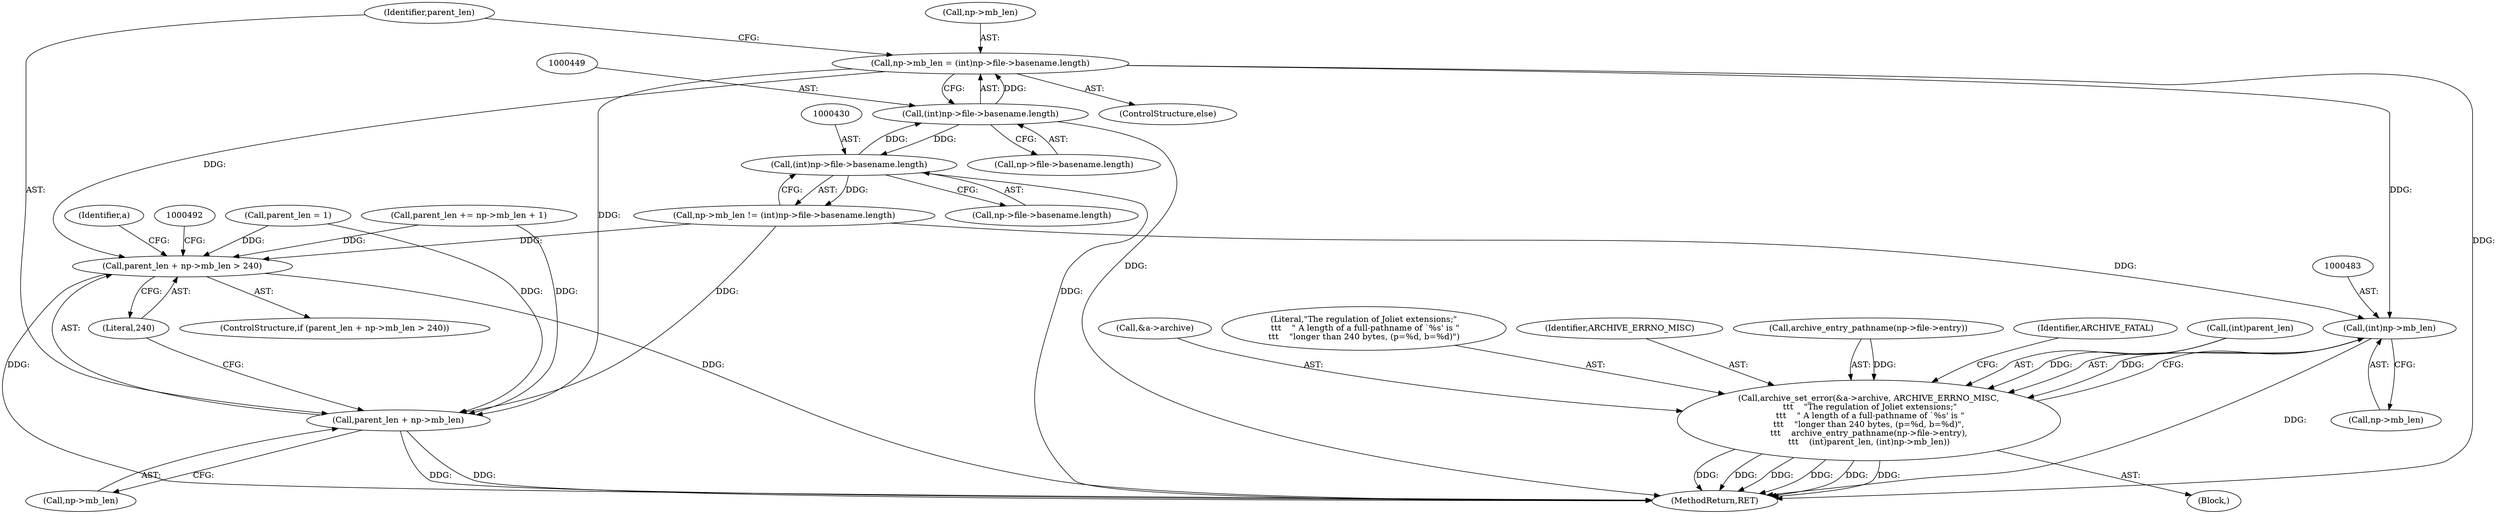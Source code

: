 digraph "1_libarchive_3014e198@pointer" {
"1000444" [label="(Call,np->mb_len = (int)np->file->basename.length)"];
"1000448" [label="(Call,(int)np->file->basename.length)"];
"1000429" [label="(Call,(int)np->file->basename.length)"];
"1000458" [label="(Call,parent_len + np->mb_len > 240)"];
"1000459" [label="(Call,parent_len + np->mb_len)"];
"1000482" [label="(Call,(int)np->mb_len)"];
"1000466" [label="(Call,archive_set_error(&a->archive, ARCHIVE_ERRNO_MISC,\n \t\t\t    \"The regulation of Joliet extensions;\"\n \t\t\t    \" A length of a full-pathname of `%s' is \"\n\t\t\t    \"longer than 240 bytes, (p=%d, b=%d)\",\n\t\t\t    archive_entry_pathname(np->file->entry),\n\t\t\t    (int)parent_len, (int)np->mb_len))"];
"1000448" [label="(Call,(int)np->file->basename.length)"];
"1000542" [label="(MethodReturn,RET)"];
"1000461" [label="(Call,np->mb_len)"];
"1000457" [label="(ControlStructure,if (parent_len + np->mb_len > 240))"];
"1000429" [label="(Call,(int)np->file->basename.length)"];
"1000484" [label="(Call,np->mb_len)"];
"1000444" [label="(Call,np->mb_len = (int)np->file->basename.length)"];
"1000459" [label="(Call,parent_len + np->mb_len)"];
"1000469" [label="(Identifier,a)"];
"1000467" [label="(Call,&a->archive)"];
"1000482" [label="(Call,(int)np->mb_len)"];
"1000472" [label="(Literal,\"The regulation of Joliet extensions;\"\n \t\t\t    \" A length of a full-pathname of `%s' is \"\n\t\t\t    \"longer than 240 bytes, (p=%d, b=%d)\")"];
"1000458" [label="(Call,parent_len + np->mb_len > 240)"];
"1000190" [label="(Call,parent_len += np->mb_len + 1)"];
"1000465" [label="(Block,)"];
"1000443" [label="(ControlStructure,else)"];
"1000173" [label="(Call,parent_len = 1)"];
"1000460" [label="(Identifier,parent_len)"];
"1000471" [label="(Identifier,ARCHIVE_ERRNO_MISC)"];
"1000466" [label="(Call,archive_set_error(&a->archive, ARCHIVE_ERRNO_MISC,\n \t\t\t    \"The regulation of Joliet extensions;\"\n \t\t\t    \" A length of a full-pathname of `%s' is \"\n\t\t\t    \"longer than 240 bytes, (p=%d, b=%d)\",\n\t\t\t    archive_entry_pathname(np->file->entry),\n\t\t\t    (int)parent_len, (int)np->mb_len))"];
"1000425" [label="(Call,np->mb_len != (int)np->file->basename.length)"];
"1000464" [label="(Literal,240)"];
"1000431" [label="(Call,np->file->basename.length)"];
"1000445" [label="(Call,np->mb_len)"];
"1000473" [label="(Call,archive_entry_pathname(np->file->entry))"];
"1000450" [label="(Call,np->file->basename.length)"];
"1000488" [label="(Identifier,ARCHIVE_FATAL)"];
"1000479" [label="(Call,(int)parent_len)"];
"1000444" -> "1000443"  [label="AST: "];
"1000444" -> "1000448"  [label="CFG: "];
"1000445" -> "1000444"  [label="AST: "];
"1000448" -> "1000444"  [label="AST: "];
"1000460" -> "1000444"  [label="CFG: "];
"1000444" -> "1000542"  [label="DDG: "];
"1000448" -> "1000444"  [label="DDG: "];
"1000444" -> "1000458"  [label="DDG: "];
"1000444" -> "1000459"  [label="DDG: "];
"1000444" -> "1000482"  [label="DDG: "];
"1000448" -> "1000450"  [label="CFG: "];
"1000449" -> "1000448"  [label="AST: "];
"1000450" -> "1000448"  [label="AST: "];
"1000448" -> "1000542"  [label="DDG: "];
"1000448" -> "1000429"  [label="DDG: "];
"1000429" -> "1000448"  [label="DDG: "];
"1000429" -> "1000425"  [label="AST: "];
"1000429" -> "1000431"  [label="CFG: "];
"1000430" -> "1000429"  [label="AST: "];
"1000431" -> "1000429"  [label="AST: "];
"1000425" -> "1000429"  [label="CFG: "];
"1000429" -> "1000542"  [label="DDG: "];
"1000429" -> "1000425"  [label="DDG: "];
"1000458" -> "1000457"  [label="AST: "];
"1000458" -> "1000464"  [label="CFG: "];
"1000459" -> "1000458"  [label="AST: "];
"1000464" -> "1000458"  [label="AST: "];
"1000469" -> "1000458"  [label="CFG: "];
"1000492" -> "1000458"  [label="CFG: "];
"1000458" -> "1000542"  [label="DDG: "];
"1000458" -> "1000542"  [label="DDG: "];
"1000190" -> "1000458"  [label="DDG: "];
"1000173" -> "1000458"  [label="DDG: "];
"1000425" -> "1000458"  [label="DDG: "];
"1000459" -> "1000461"  [label="CFG: "];
"1000460" -> "1000459"  [label="AST: "];
"1000461" -> "1000459"  [label="AST: "];
"1000464" -> "1000459"  [label="CFG: "];
"1000459" -> "1000542"  [label="DDG: "];
"1000459" -> "1000542"  [label="DDG: "];
"1000190" -> "1000459"  [label="DDG: "];
"1000173" -> "1000459"  [label="DDG: "];
"1000425" -> "1000459"  [label="DDG: "];
"1000482" -> "1000466"  [label="AST: "];
"1000482" -> "1000484"  [label="CFG: "];
"1000483" -> "1000482"  [label="AST: "];
"1000484" -> "1000482"  [label="AST: "];
"1000466" -> "1000482"  [label="CFG: "];
"1000482" -> "1000542"  [label="DDG: "];
"1000482" -> "1000466"  [label="DDG: "];
"1000425" -> "1000482"  [label="DDG: "];
"1000466" -> "1000465"  [label="AST: "];
"1000467" -> "1000466"  [label="AST: "];
"1000471" -> "1000466"  [label="AST: "];
"1000472" -> "1000466"  [label="AST: "];
"1000473" -> "1000466"  [label="AST: "];
"1000479" -> "1000466"  [label="AST: "];
"1000488" -> "1000466"  [label="CFG: "];
"1000466" -> "1000542"  [label="DDG: "];
"1000466" -> "1000542"  [label="DDG: "];
"1000466" -> "1000542"  [label="DDG: "];
"1000466" -> "1000542"  [label="DDG: "];
"1000466" -> "1000542"  [label="DDG: "];
"1000466" -> "1000542"  [label="DDG: "];
"1000473" -> "1000466"  [label="DDG: "];
"1000479" -> "1000466"  [label="DDG: "];
}
